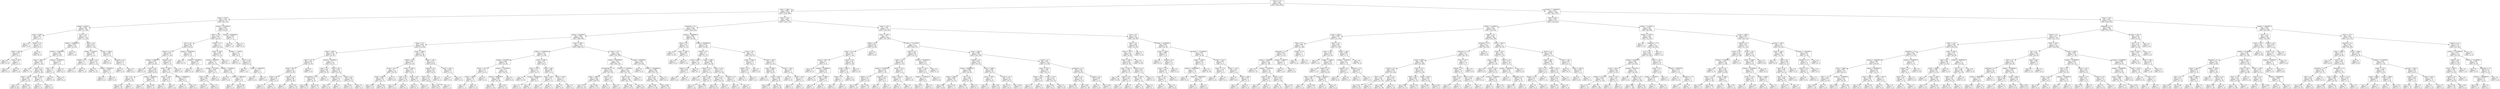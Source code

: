 digraph Tree {
node [shape=box] ;
0 [label="Drama <= 0.5\ngini = 0.491\nsamples = 4587\nvalue = [1985, 2602]"] ;
1 [label="annee <= 1984.5\ngini = 0.489\nsamples = 2318\nvalue = [1330, 988]"] ;
0 -> 1 [labeldistance=2.5, labelangle=45, headlabel="True"] ;
2 [label="annee <= 1976.5\ngini = 0.328\nsamples = 319\nvalue = [66, 253]"] ;
1 -> 2 ;
3 [label="budget <= 95000.0\ngini = 0.169\nsamples = 183\nvalue = [17, 166]"] ;
2 -> 3 ;
4 [label="annee <= 1958.5\ngini = 0.497\nsamples = 13\nvalue = [6, 7]"] ;
3 -> 4 ;
5 [label="gini = 0.0\nsamples = 5\nvalue = [0, 5]"] ;
4 -> 5 ;
6 [label="Thriller <= 0.5\ngini = 0.375\nsamples = 8\nvalue = [6, 2]"] ;
4 -> 6 ;
7 [label="Duree <= 86.0\ngini = 0.245\nsamples = 7\nvalue = [6, 1]"] ;
6 -> 7 ;
8 [label="gini = 0.0\nsamples = 5\nvalue = [5, 0]"] ;
7 -> 8 ;
9 [label="Duree <= 98.0\ngini = 0.5\nsamples = 2\nvalue = [1, 1]"] ;
7 -> 9 ;
10 [label="gini = 0.0\nsamples = 1\nvalue = [0, 1]"] ;
9 -> 10 ;
11 [label="gini = 0.0\nsamples = 1\nvalue = [1, 0]"] ;
9 -> 11 ;
12 [label="gini = 0.0\nsamples = 1\nvalue = [0, 1]"] ;
6 -> 12 ;
13 [label="Sci-Fi <= 0.5\ngini = 0.121\nsamples = 170\nvalue = [11, 159]"] ;
3 -> 13 ;
14 [label="budget <= 22000000.0\ngini = 0.054\nsamples = 145\nvalue = [4, 141]"] ;
13 -> 14 ;
15 [label="budget <= 11000000.0\ngini = 0.041\nsamples = 144\nvalue = [3, 141]"] ;
14 -> 15 ;
16 [label="annee <= 1965.5\ngini = 0.029\nsamples = 137\nvalue = [2, 135]"] ;
15 -> 16 ;
17 [label="gini = 0.0\nsamples = 77\nvalue = [0, 77]"] ;
16 -> 17 ;
18 [label="Family <= 0.5\ngini = 0.064\nsamples = 60\nvalue = [2, 58]"] ;
16 -> 18 ;
19 [label="Duree <= 124.0\ngini = 0.035\nsamples = 56\nvalue = [1, 55]"] ;
18 -> 19 ;
20 [label="gini = 0.0\nsamples = 45\nvalue = [0, 45]"] ;
19 -> 20 ;
21 [label="gini = 0.165\nsamples = 11\nvalue = [1, 10]"] ;
19 -> 21 ;
22 [label="annee <= 1967.0\ngini = 0.375\nsamples = 4\nvalue = [1, 3]"] ;
18 -> 22 ;
23 [label="gini = 0.0\nsamples = 1\nvalue = [1, 0]"] ;
22 -> 23 ;
24 [label="gini = 0.0\nsamples = 3\nvalue = [0, 3]"] ;
22 -> 24 ;
25 [label="budget <= 12500000.0\ngini = 0.245\nsamples = 7\nvalue = [1, 6]"] ;
15 -> 25 ;
26 [label="Sport <= 0.5\ngini = 0.5\nsamples = 2\nvalue = [1, 1]"] ;
25 -> 26 ;
27 [label="gini = 0.0\nsamples = 1\nvalue = [1, 0]"] ;
26 -> 27 ;
28 [label="gini = 0.0\nsamples = 1\nvalue = [0, 1]"] ;
26 -> 28 ;
29 [label="gini = 0.0\nsamples = 5\nvalue = [0, 5]"] ;
25 -> 29 ;
30 [label="gini = 0.0\nsamples = 1\nvalue = [1, 0]"] ;
14 -> 30 ;
31 [label="Action <= 0.5\ngini = 0.403\nsamples = 25\nvalue = [7, 18]"] ;
13 -> 31 ;
32 [label="budget <= 265500.0\ngini = 0.208\nsamples = 17\nvalue = [2, 15]"] ;
31 -> 32 ;
33 [label="Thriller <= 0.5\ngini = 0.5\nsamples = 2\nvalue = [1, 1]"] ;
32 -> 33 ;
34 [label="gini = 0.0\nsamples = 1\nvalue = [0, 1]"] ;
33 -> 34 ;
35 [label="gini = 0.0\nsamples = 1\nvalue = [1, 0]"] ;
33 -> 35 ;
36 [label="Comedy <= 0.5\ngini = 0.124\nsamples = 15\nvalue = [1, 14]"] ;
32 -> 36 ;
37 [label="gini = 0.0\nsamples = 12\nvalue = [0, 12]"] ;
36 -> 37 ;
38 [label="budget <= 3000000.0\ngini = 0.444\nsamples = 3\nvalue = [1, 2]"] ;
36 -> 38 ;
39 [label="gini = 0.0\nsamples = 2\nvalue = [0, 2]"] ;
38 -> 39 ;
40 [label="gini = 0.0\nsamples = 1\nvalue = [1, 0]"] ;
38 -> 40 ;
41 [label="annee <= 1963.0\ngini = 0.469\nsamples = 8\nvalue = [5, 3]"] ;
31 -> 41 ;
42 [label="gini = 0.0\nsamples = 2\nvalue = [0, 2]"] ;
41 -> 42 ;
43 [label="Romance <= 0.5\ngini = 0.278\nsamples = 6\nvalue = [5, 1]"] ;
41 -> 43 ;
44 [label="gini = 0.0\nsamples = 5\nvalue = [5, 0]"] ;
43 -> 44 ;
45 [label="gini = 0.0\nsamples = 1\nvalue = [0, 1]"] ;
43 -> 45 ;
46 [label="budget <= 33250000.0\ngini = 0.461\nsamples = 136\nvalue = [49, 87]"] ;
2 -> 46 ;
47 [label="Horror <= 0.5\ngini = 0.443\nsamples = 127\nvalue = [42, 85]"] ;
46 -> 47 ;
48 [label="Sci-Fi <= 0.5\ngini = 0.362\nsamples = 80\nvalue = [19, 61]"] ;
47 -> 48 ;
49 [label="Fantasy <= 0.5\ngini = 0.419\nsamples = 57\nvalue = [17, 40]"] ;
48 -> 49 ;
50 [label="budget <= 1390000.0\ngini = 0.351\nsamples = 44\nvalue = [10, 34]"] ;
49 -> 50 ;
51 [label="gini = 0.0\nsamples = 2\nvalue = [2, 0]"] ;
50 -> 51 ;
52 [label="Action <= 0.5\ngini = 0.308\nsamples = 42\nvalue = [8, 34]"] ;
50 -> 52 ;
53 [label="War <= 0.5\ngini = 0.191\nsamples = 28\nvalue = [3, 25]"] ;
52 -> 53 ;
54 [label="gini = 0.142\nsamples = 26\nvalue = [2, 24]"] ;
53 -> 54 ;
55 [label="gini = 0.5\nsamples = 2\nvalue = [1, 1]"] ;
53 -> 55 ;
56 [label="budget <= 9500000.0\ngini = 0.459\nsamples = 14\nvalue = [5, 9]"] ;
52 -> 56 ;
57 [label="gini = 0.32\nsamples = 5\nvalue = [4, 1]"] ;
56 -> 57 ;
58 [label="gini = 0.198\nsamples = 9\nvalue = [1, 8]"] ;
56 -> 58 ;
59 [label="Musical <= 0.5\ngini = 0.497\nsamples = 13\nvalue = [7, 6]"] ;
49 -> 59 ;
60 [label="annee <= 1982.5\ngini = 0.48\nsamples = 10\nvalue = [4, 6]"] ;
59 -> 60 ;
61 [label="Duree <= 130.5\ngini = 0.278\nsamples = 6\nvalue = [1, 5]"] ;
60 -> 61 ;
62 [label="gini = 0.0\nsamples = 5\nvalue = [0, 5]"] ;
61 -> 62 ;
63 [label="gini = 0.0\nsamples = 1\nvalue = [1, 0]"] ;
61 -> 63 ;
64 [label="budget <= 29500000.0\ngini = 0.375\nsamples = 4\nvalue = [3, 1]"] ;
60 -> 64 ;
65 [label="gini = 0.0\nsamples = 3\nvalue = [3, 0]"] ;
64 -> 65 ;
66 [label="gini = 0.0\nsamples = 1\nvalue = [0, 1]"] ;
64 -> 66 ;
67 [label="gini = 0.0\nsamples = 3\nvalue = [3, 0]"] ;
59 -> 67 ;
68 [label="budget <= 19000000.0\ngini = 0.159\nsamples = 23\nvalue = [2, 21]"] ;
48 -> 68 ;
69 [label="gini = 0.0\nsamples = 17\nvalue = [0, 17]"] ;
68 -> 69 ;
70 [label="budget <= 24500000.0\ngini = 0.444\nsamples = 6\nvalue = [2, 4]"] ;
68 -> 70 ;
71 [label="gini = 0.0\nsamples = 2\nvalue = [2, 0]"] ;
70 -> 71 ;
72 [label="gini = 0.0\nsamples = 4\nvalue = [0, 4]"] ;
70 -> 72 ;
73 [label="Thriller <= 0.5\ngini = 0.5\nsamples = 47\nvalue = [23, 24]"] ;
47 -> 73 ;
74 [label="Duree <= 108.0\ngini = 0.482\nsamples = 37\nvalue = [15, 22]"] ;
73 -> 74 ;
75 [label="budget <= 900000.0\ngini = 0.5\nsamples = 30\nvalue = [15, 15]"] ;
74 -> 75 ;
76 [label="budget <= 437500.0\ngini = 0.444\nsamples = 15\nvalue = [10, 5]"] ;
75 -> 76 ;
77 [label="Duree <= 87.0\ngini = 0.494\nsamples = 9\nvalue = [4, 5]"] ;
76 -> 77 ;
78 [label="gini = 0.32\nsamples = 5\nvalue = [4, 1]"] ;
77 -> 78 ;
79 [label="gini = 0.0\nsamples = 4\nvalue = [0, 4]"] ;
77 -> 79 ;
80 [label="gini = 0.0\nsamples = 6\nvalue = [6, 0]"] ;
76 -> 80 ;
81 [label="budget <= 2250000.0\ngini = 0.444\nsamples = 15\nvalue = [5, 10]"] ;
75 -> 81 ;
82 [label="gini = 0.0\nsamples = 5\nvalue = [0, 5]"] ;
81 -> 82 ;
83 [label="budget <= 2890000.0\ngini = 0.5\nsamples = 10\nvalue = [5, 5]"] ;
81 -> 83 ;
84 [label="gini = 0.0\nsamples = 2\nvalue = [2, 0]"] ;
83 -> 84 ;
85 [label="gini = 0.469\nsamples = 8\nvalue = [3, 5]"] ;
83 -> 85 ;
86 [label="gini = 0.0\nsamples = 7\nvalue = [0, 7]"] ;
74 -> 86 ;
87 [label="budget <= 775000.0\ngini = 0.32\nsamples = 10\nvalue = [8, 2]"] ;
73 -> 87 ;
88 [label="gini = 0.0\nsamples = 1\nvalue = [0, 1]"] ;
87 -> 88 ;
89 [label="Sci-Fi <= 0.5\ngini = 0.198\nsamples = 9\nvalue = [8, 1]"] ;
87 -> 89 ;
90 [label="gini = 0.0\nsamples = 7\nvalue = [7, 0]"] ;
89 -> 90 ;
91 [label="budget <= 12500000.0\ngini = 0.5\nsamples = 2\nvalue = [1, 1]"] ;
89 -> 91 ;
92 [label="gini = 0.0\nsamples = 1\nvalue = [0, 1]"] ;
91 -> 92 ;
93 [label="gini = 0.0\nsamples = 1\nvalue = [1, 0]"] ;
91 -> 93 ;
94 [label="budget <= 39500000.0\ngini = 0.346\nsamples = 9\nvalue = [7, 2]"] ;
46 -> 94 ;
95 [label="gini = 0.0\nsamples = 7\nvalue = [7, 0]"] ;
94 -> 95 ;
96 [label="gini = 0.0\nsamples = 2\nvalue = [0, 2]"] ;
94 -> 96 ;
97 [label="Duree <= 110.5\ngini = 0.465\nsamples = 1999\nvalue = [1264, 735]"] ;
1 -> 97 ;
98 [label="Animation <= 0.5\ngini = 0.418\nsamples = 1487\nvalue = [1045, 442]"] ;
97 -> 98 ;
99 [label="budget <= 6160000.0\ngini = 0.384\nsamples = 1335\nvalue = [989, 346]"] ;
98 -> 99 ;
100 [label="Horror <= 0.5\ngini = 0.494\nsamples = 222\nvalue = [123, 99]"] ;
99 -> 100 ;
101 [label="annee <= 2003.5\ngini = 0.478\nsamples = 104\nvalue = [41, 63]"] ;
100 -> 101 ;
102 [label="Sport <= 0.5\ngini = 0.343\nsamples = 41\nvalue = [9, 32]"] ;
101 -> 102 ;
103 [label="Duree <= 86.5\ngini = 0.32\nsamples = 40\nvalue = [8, 32]"] ;
102 -> 103 ;
104 [label="Action <= 0.5\ngini = 0.48\nsamples = 5\nvalue = [2, 3]"] ;
103 -> 104 ;
105 [label="gini = 0.0\nsamples = 3\nvalue = [0, 3]"] ;
104 -> 105 ;
106 [label="gini = 0.0\nsamples = 2\nvalue = [2, 0]"] ;
104 -> 106 ;
107 [label="Comedy <= 0.5\ngini = 0.284\nsamples = 35\nvalue = [6, 29]"] ;
103 -> 107 ;
108 [label="gini = 0.0\nsamples = 7\nvalue = [0, 7]"] ;
107 -> 108 ;
109 [label="gini = 0.337\nsamples = 28\nvalue = [6, 22]"] ;
107 -> 109 ;
110 [label="gini = 0.0\nsamples = 1\nvalue = [1, 0]"] ;
102 -> 110 ;
111 [label="budget <= 2950000.0\ngini = 0.5\nsamples = 63\nvalue = [32, 31]"] ;
101 -> 111 ;
112 [label="Crime <= 0.5\ngini = 0.436\nsamples = 28\nvalue = [9, 19]"] ;
111 -> 112 ;
113 [label="Documentary <= 0.5\ngini = 0.476\nsamples = 23\nvalue = [9, 14]"] ;
112 -> 113 ;
114 [label="gini = 0.498\nsamples = 15\nvalue = [8, 7]"] ;
113 -> 114 ;
115 [label="gini = 0.219\nsamples = 8\nvalue = [1, 7]"] ;
113 -> 115 ;
116 [label="gini = 0.0\nsamples = 5\nvalue = [0, 5]"] ;
112 -> 116 ;
117 [label="Duree <= 93.5\ngini = 0.451\nsamples = 35\nvalue = [23, 12]"] ;
111 -> 117 ;
118 [label="Adventure <= 0.5\ngini = 0.124\nsamples = 15\nvalue = [14, 1]"] ;
117 -> 118 ;
119 [label="gini = 0.0\nsamples = 13\nvalue = [13, 0]"] ;
118 -> 119 ;
120 [label="gini = 0.5\nsamples = 2\nvalue = [1, 1]"] ;
118 -> 120 ;
121 [label="Action <= 0.5\ngini = 0.495\nsamples = 20\nvalue = [9, 11]"] ;
117 -> 121 ;
122 [label="gini = 0.391\nsamples = 15\nvalue = [4, 11]"] ;
121 -> 122 ;
123 [label="gini = 0.0\nsamples = 5\nvalue = [5, 0]"] ;
121 -> 123 ;
124 [label="annee <= 2008.5\ngini = 0.424\nsamples = 118\nvalue = [82, 36]"] ;
100 -> 124 ;
125 [label="Thriller <= 0.5\ngini = 0.486\nsamples = 72\nvalue = [42, 30]"] ;
124 -> 125 ;
126 [label="Duree <= 101.5\ngini = 0.5\nsamples = 49\nvalue = [24, 25]"] ;
125 -> 126 ;
127 [label="annee <= 1987.5\ngini = 0.485\nsamples = 41\nvalue = [24, 17]"] ;
126 -> 127 ;
128 [label="gini = 0.444\nsamples = 12\nvalue = [4, 8]"] ;
127 -> 128 ;
129 [label="gini = 0.428\nsamples = 29\nvalue = [20, 9]"] ;
127 -> 129 ;
130 [label="gini = 0.0\nsamples = 8\nvalue = [0, 8]"] ;
126 -> 130 ;
131 [label="annee <= 2006.5\ngini = 0.34\nsamples = 23\nvalue = [18, 5]"] ;
125 -> 131 ;
132 [label="Crime <= 0.5\ngini = 0.198\nsamples = 18\nvalue = [16, 2]"] ;
131 -> 132 ;
133 [label="gini = 0.111\nsamples = 17\nvalue = [16, 1]"] ;
132 -> 133 ;
134 [label="gini = 0.0\nsamples = 1\nvalue = [0, 1]"] ;
132 -> 134 ;
135 [label="Duree <= 97.5\ngini = 0.48\nsamples = 5\nvalue = [2, 3]"] ;
131 -> 135 ;
136 [label="gini = 0.0\nsamples = 3\nvalue = [0, 3]"] ;
135 -> 136 ;
137 [label="gini = 0.0\nsamples = 2\nvalue = [2, 0]"] ;
135 -> 137 ;
138 [label="Duree <= 105.5\ngini = 0.227\nsamples = 46\nvalue = [40, 6]"] ;
124 -> 138 ;
139 [label="Fantasy <= 0.5\ngini = 0.169\nsamples = 43\nvalue = [39, 4]"] ;
138 -> 139 ;
140 [label="Action <= 0.5\ngini = 0.133\nsamples = 42\nvalue = [39, 3]"] ;
139 -> 140 ;
141 [label="gini = 0.095\nsamples = 40\nvalue = [38, 2]"] ;
140 -> 141 ;
142 [label="gini = 0.5\nsamples = 2\nvalue = [1, 1]"] ;
140 -> 142 ;
143 [label="gini = 0.0\nsamples = 1\nvalue = [0, 1]"] ;
139 -> 143 ;
144 [label="annee <= 2011.5\ngini = 0.444\nsamples = 3\nvalue = [1, 2]"] ;
138 -> 144 ;
145 [label="gini = 0.0\nsamples = 1\nvalue = [1, 0]"] ;
144 -> 145 ;
146 [label="gini = 0.0\nsamples = 2\nvalue = [0, 2]"] ;
144 -> 146 ;
147 [label="annee <= 1991.5\ngini = 0.345\nsamples = 1113\nvalue = [866, 247]"] ;
99 -> 147 ;
148 [label="budget <= 27400000.0\ngini = 0.478\nsamples = 124\nvalue = [75, 49]"] ;
147 -> 148 ;
149 [label="budget <= 8750000.0\ngini = 0.494\nsamples = 99\nvalue = [55, 44]"] ;
148 -> 149 ;
150 [label="Duree <= 107.0\ngini = 0.32\nsamples = 15\nvalue = [12, 3]"] ;
149 -> 150 ;
151 [label="annee <= 1985.5\ngini = 0.142\nsamples = 13\nvalue = [12, 1]"] ;
150 -> 151 ;
152 [label="gini = 0.5\nsamples = 2\nvalue = [1, 1]"] ;
151 -> 152 ;
153 [label="gini = 0.0\nsamples = 11\nvalue = [11, 0]"] ;
151 -> 153 ;
154 [label="gini = 0.0\nsamples = 2\nvalue = [0, 2]"] ;
150 -> 154 ;
155 [label="budget <= 25500000.0\ngini = 0.5\nsamples = 84\nvalue = [43, 41]"] ;
149 -> 155 ;
156 [label="budget <= 16950000.0\ngini = 0.498\nsamples = 81\nvalue = [43, 38]"] ;
155 -> 156 ;
157 [label="gini = 0.494\nsamples = 47\nvalue = [21, 26]"] ;
156 -> 157 ;
158 [label="gini = 0.457\nsamples = 34\nvalue = [22, 12]"] ;
156 -> 158 ;
159 [label="gini = 0.0\nsamples = 3\nvalue = [0, 3]"] ;
155 -> 159 ;
160 [label="annee <= 1990.5\ngini = 0.32\nsamples = 25\nvalue = [20, 5]"] ;
148 -> 160 ;
161 [label="Duree <= 107.5\ngini = 0.117\nsamples = 16\nvalue = [15, 1]"] ;
160 -> 161 ;
162 [label="gini = 0.0\nsamples = 13\nvalue = [13, 0]"] ;
161 -> 162 ;
163 [label="budget <= 38500000.0\ngini = 0.444\nsamples = 3\nvalue = [2, 1]"] ;
161 -> 163 ;
164 [label="gini = 0.0\nsamples = 2\nvalue = [2, 0]"] ;
163 -> 164 ;
165 [label="gini = 0.0\nsamples = 1\nvalue = [0, 1]"] ;
163 -> 165 ;
166 [label="Duree <= 99.5\ngini = 0.494\nsamples = 9\nvalue = [5, 4]"] ;
160 -> 166 ;
167 [label="Duree <= 95.0\ngini = 0.375\nsamples = 4\nvalue = [1, 3]"] ;
166 -> 167 ;
168 [label="gini = 0.0\nsamples = 1\nvalue = [1, 0]"] ;
167 -> 168 ;
169 [label="gini = 0.0\nsamples = 3\nvalue = [0, 3]"] ;
167 -> 169 ;
170 [label="Duree <= 109.5\ngini = 0.32\nsamples = 5\nvalue = [4, 1]"] ;
166 -> 170 ;
171 [label="gini = 0.0\nsamples = 4\nvalue = [4, 0]"] ;
170 -> 171 ;
172 [label="gini = 0.0\nsamples = 1\nvalue = [0, 1]"] ;
170 -> 172 ;
173 [label="Duree <= 101.5\ngini = 0.32\nsamples = 989\nvalue = [791, 198]"] ;
147 -> 173 ;
174 [label="budget <= 33950000.0\ngini = 0.28\nsamples = 702\nvalue = [584, 118]"] ;
173 -> 174 ;
175 [label="Documentary <= 0.5\ngini = 0.334\nsamples = 453\nvalue = [357, 96]"] ;
174 -> 175 ;
176 [label="annee <= 1999.5\ngini = 0.326\nsamples = 448\nvalue = [356, 92]"] ;
175 -> 176 ;
177 [label="gini = 0.421\nsamples = 116\nvalue = [81, 35]"] ;
176 -> 177 ;
178 [label="gini = 0.284\nsamples = 332\nvalue = [275, 57]"] ;
176 -> 178 ;
179 [label="Music <= 0.5\ngini = 0.32\nsamples = 5\nvalue = [1, 4]"] ;
175 -> 179 ;
180 [label="gini = 0.0\nsamples = 4\nvalue = [0, 4]"] ;
179 -> 180 ;
181 [label="gini = 0.0\nsamples = 1\nvalue = [1, 0]"] ;
179 -> 181 ;
182 [label="budget <= 177500000.0\ngini = 0.161\nsamples = 249\nvalue = [227, 22]"] ;
174 -> 182 ;
183 [label="Duree <= 99.5\ngini = 0.155\nsamples = 248\nvalue = [227, 21]"] ;
182 -> 183 ;
184 [label="gini = 0.188\nsamples = 200\nvalue = [179, 21]"] ;
183 -> 184 ;
185 [label="gini = 0.0\nsamples = 48\nvalue = [48, 0]"] ;
183 -> 185 ;
186 [label="gini = 0.0\nsamples = 1\nvalue = [0, 1]"] ;
182 -> 186 ;
187 [label="budget <= 6950000.0\ngini = 0.402\nsamples = 287\nvalue = [207, 80]"] ;
173 -> 187 ;
188 [label="gini = 0.0\nsamples = 2\nvalue = [0, 2]"] ;
187 -> 188 ;
189 [label="budget <= 205000000.0\ngini = 0.398\nsamples = 285\nvalue = [207, 78]"] ;
187 -> 189 ;
190 [label="Crime <= 0.5\ngini = 0.393\nsamples = 283\nvalue = [207, 76]"] ;
189 -> 190 ;
191 [label="gini = 0.366\nsamples = 224\nvalue = [170, 54]"] ;
190 -> 191 ;
192 [label="gini = 0.468\nsamples = 59\nvalue = [37, 22]"] ;
190 -> 192 ;
193 [label="gini = 0.0\nsamples = 2\nvalue = [0, 2]"] ;
189 -> 193 ;
194 [label="budget <= 19000000.0\ngini = 0.465\nsamples = 152\nvalue = [56, 96]"] ;
98 -> 194 ;
195 [label="Action <= 0.5\ngini = 0.142\nsamples = 13\nvalue = [1, 12]"] ;
194 -> 195 ;
196 [label="gini = 0.0\nsamples = 10\nvalue = [0, 10]"] ;
195 -> 196 ;
197 [label="annee <= 2007.5\ngini = 0.444\nsamples = 3\nvalue = [1, 2]"] ;
195 -> 197 ;
198 [label="gini = 0.0\nsamples = 2\nvalue = [0, 2]"] ;
197 -> 198 ;
199 [label="gini = 0.0\nsamples = 1\nvalue = [1, 0]"] ;
197 -> 199 ;
200 [label="budget <= 82500000.0\ngini = 0.478\nsamples = 139\nvalue = [55, 84]"] ;
194 -> 200 ;
201 [label="Family <= 0.5\ngini = 0.5\nsamples = 74\nvalue = [37, 37]"] ;
200 -> 201 ;
202 [label="annee <= 2002.5\ngini = 0.32\nsamples = 10\nvalue = [2, 8]"] ;
201 -> 202 ;
203 [label="Musical <= 0.5\ngini = 0.444\nsamples = 3\nvalue = [2, 1]"] ;
202 -> 203 ;
204 [label="gini = 0.0\nsamples = 2\nvalue = [2, 0]"] ;
203 -> 204 ;
205 [label="gini = 0.0\nsamples = 1\nvalue = [0, 1]"] ;
203 -> 205 ;
206 [label="gini = 0.0\nsamples = 7\nvalue = [0, 7]"] ;
202 -> 206 ;
207 [label="annee <= 2000.5\ngini = 0.496\nsamples = 64\nvalue = [35, 29]"] ;
201 -> 207 ;
208 [label="Fantasy <= 0.5\ngini = 0.457\nsamples = 17\nvalue = [6, 11]"] ;
207 -> 208 ;
209 [label="gini = 0.0\nsamples = 4\nvalue = [0, 4]"] ;
208 -> 209 ;
210 [label="Duree <= 84.5\ngini = 0.497\nsamples = 13\nvalue = [6, 7]"] ;
208 -> 210 ;
211 [label="gini = 0.32\nsamples = 5\nvalue = [1, 4]"] ;
210 -> 211 ;
212 [label="gini = 0.469\nsamples = 8\nvalue = [5, 3]"] ;
210 -> 212 ;
213 [label="Duree <= 95.5\ngini = 0.473\nsamples = 47\nvalue = [29, 18]"] ;
207 -> 213 ;
214 [label="Mystery <= 0.5\ngini = 0.444\nsamples = 42\nvalue = [28, 14]"] ;
213 -> 214 ;
215 [label="gini = 0.42\nsamples = 40\nvalue = [28, 12]"] ;
214 -> 215 ;
216 [label="gini = 0.0\nsamples = 2\nvalue = [0, 2]"] ;
214 -> 216 ;
217 [label="Comedy <= 0.5\ngini = 0.32\nsamples = 5\nvalue = [1, 4]"] ;
213 -> 217 ;
218 [label="gini = 0.0\nsamples = 1\nvalue = [1, 0]"] ;
217 -> 218 ;
219 [label="gini = 0.0\nsamples = 4\nvalue = [0, 4]"] ;
217 -> 219 ;
220 [label="Duree <= 84.5\ngini = 0.4\nsamples = 65\nvalue = [18, 47]"] ;
200 -> 220 ;
221 [label="annee <= 2001.0\ngini = 0.375\nsamples = 8\nvalue = [6, 2]"] ;
220 -> 221 ;
222 [label="Thriller <= 0.5\ngini = 0.444\nsamples = 3\nvalue = [1, 2]"] ;
221 -> 222 ;
223 [label="gini = 0.0\nsamples = 2\nvalue = [0, 2]"] ;
222 -> 223 ;
224 [label="gini = 0.0\nsamples = 1\nvalue = [1, 0]"] ;
222 -> 224 ;
225 [label="gini = 0.0\nsamples = 5\nvalue = [5, 0]"] ;
221 -> 225 ;
226 [label="Duree <= 104.5\ngini = 0.332\nsamples = 57\nvalue = [12, 45]"] ;
220 -> 226 ;
227 [label="annee <= 2006.5\ngini = 0.269\nsamples = 50\nvalue = [8, 42]"] ;
226 -> 227 ;
228 [label="gini = 0.0\nsamples = 11\nvalue = [0, 11]"] ;
227 -> 228 ;
229 [label="annee <= 2007.5\ngini = 0.326\nsamples = 39\nvalue = [8, 31]"] ;
227 -> 229 ;
230 [label="gini = 0.444\nsamples = 3\nvalue = [2, 1]"] ;
229 -> 230 ;
231 [label="gini = 0.278\nsamples = 36\nvalue = [6, 30]"] ;
229 -> 231 ;
232 [label="Duree <= 106.5\ngini = 0.49\nsamples = 7\nvalue = [4, 3]"] ;
226 -> 232 ;
233 [label="gini = 0.0\nsamples = 3\nvalue = [3, 0]"] ;
232 -> 233 ;
234 [label="Duree <= 107.5\ngini = 0.375\nsamples = 4\nvalue = [1, 3]"] ;
232 -> 234 ;
235 [label="gini = 0.0\nsamples = 3\nvalue = [0, 3]"] ;
234 -> 235 ;
236 [label="gini = 0.0\nsamples = 1\nvalue = [1, 0]"] ;
234 -> 236 ;
237 [label="Duree <= 134.5\ngini = 0.49\nsamples = 512\nvalue = [219, 293]"] ;
97 -> 237 ;
238 [label="annee <= 1992.5\ngini = 0.5\nsamples = 398\nvalue = [193, 205]"] ;
237 -> 238 ;
239 [label="Family <= 0.5\ngini = 0.355\nsamples = 39\nvalue = [9, 30]"] ;
238 -> 239 ;
240 [label="Duree <= 115.5\ngini = 0.307\nsamples = 37\nvalue = [7, 30]"] ;
239 -> 240 ;
241 [label="annee <= 1987.5\ngini = 0.5\nsamples = 8\nvalue = [4, 4]"] ;
240 -> 241 ;
242 [label="gini = 0.0\nsamples = 2\nvalue = [0, 2]"] ;
241 -> 242 ;
243 [label="budget <= 26500000.0\ngini = 0.444\nsamples = 6\nvalue = [4, 2]"] ;
241 -> 243 ;
244 [label="gini = 0.0\nsamples = 3\nvalue = [3, 0]"] ;
243 -> 244 ;
245 [label="annee <= 1990.5\ngini = 0.444\nsamples = 3\nvalue = [1, 2]"] ;
243 -> 245 ;
246 [label="gini = 0.5\nsamples = 2\nvalue = [1, 1]"] ;
245 -> 246 ;
247 [label="gini = 0.0\nsamples = 1\nvalue = [0, 1]"] ;
245 -> 247 ;
248 [label="Horror <= 0.5\ngini = 0.185\nsamples = 29\nvalue = [3, 26]"] ;
240 -> 248 ;
249 [label="annee <= 1985.5\ngini = 0.071\nsamples = 27\nvalue = [1, 26]"] ;
248 -> 249 ;
250 [label="Action <= 0.5\ngini = 0.5\nsamples = 2\nvalue = [1, 1]"] ;
249 -> 250 ;
251 [label="gini = 0.0\nsamples = 1\nvalue = [0, 1]"] ;
250 -> 251 ;
252 [label="gini = 0.0\nsamples = 1\nvalue = [1, 0]"] ;
250 -> 252 ;
253 [label="gini = 0.0\nsamples = 25\nvalue = [0, 25]"] ;
249 -> 253 ;
254 [label="gini = 0.0\nsamples = 2\nvalue = [2, 0]"] ;
248 -> 254 ;
255 [label="gini = 0.0\nsamples = 2\nvalue = [2, 0]"] ;
239 -> 255 ;
256 [label="budget <= 21170000.0\ngini = 0.5\nsamples = 359\nvalue = [184, 175]"] ;
238 -> 256 ;
257 [label="Horror <= 0.5\ngini = 0.448\nsamples = 56\nvalue = [19, 37]"] ;
256 -> 257 ;
258 [label="Action <= 0.5\ngini = 0.381\nsamples = 43\nvalue = [11, 32]"] ;
257 -> 258 ;
259 [label="budget <= 19105000.0\ngini = 0.313\nsamples = 36\nvalue = [7, 29]"] ;
258 -> 259 ;
260 [label="Comedy <= 0.5\ngini = 0.257\nsamples = 33\nvalue = [5, 28]"] ;
259 -> 260 ;
261 [label="gini = 0.391\nsamples = 15\nvalue = [4, 11]"] ;
260 -> 261 ;
262 [label="gini = 0.105\nsamples = 18\nvalue = [1, 17]"] ;
260 -> 262 ;
263 [label="Romance <= 0.5\ngini = 0.444\nsamples = 3\nvalue = [2, 1]"] ;
259 -> 263 ;
264 [label="gini = 0.0\nsamples = 1\nvalue = [0, 1]"] ;
263 -> 264 ;
265 [label="gini = 0.0\nsamples = 2\nvalue = [2, 0]"] ;
263 -> 265 ;
266 [label="Duree <= 121.5\ngini = 0.49\nsamples = 7\nvalue = [4, 3]"] ;
258 -> 266 ;
267 [label="annee <= 2011.0\ngini = 0.375\nsamples = 4\nvalue = [1, 3]"] ;
266 -> 267 ;
268 [label="gini = 0.0\nsamples = 3\nvalue = [0, 3]"] ;
267 -> 268 ;
269 [label="gini = 0.0\nsamples = 1\nvalue = [1, 0]"] ;
267 -> 269 ;
270 [label="gini = 0.0\nsamples = 3\nvalue = [3, 0]"] ;
266 -> 270 ;
271 [label="budget <= 16500000.0\ngini = 0.473\nsamples = 13\nvalue = [8, 5]"] ;
257 -> 271 ;
272 [label="Duree <= 116.5\ngini = 0.397\nsamples = 11\nvalue = [8, 3]"] ;
271 -> 272 ;
273 [label="budget <= 13250000.0\ngini = 0.5\nsamples = 6\nvalue = [3, 3]"] ;
272 -> 273 ;
274 [label="gini = 0.375\nsamples = 4\nvalue = [3, 1]"] ;
273 -> 274 ;
275 [label="gini = 0.0\nsamples = 2\nvalue = [0, 2]"] ;
273 -> 275 ;
276 [label="gini = 0.0\nsamples = 5\nvalue = [5, 0]"] ;
272 -> 276 ;
277 [label="gini = 0.0\nsamples = 2\nvalue = [0, 2]"] ;
271 -> 277 ;
278 [label="annee <= 2005.5\ngini = 0.496\nsamples = 303\nvalue = [165, 138]"] ;
256 -> 278 ;
279 [label="Comedy <= 0.5\ngini = 0.465\nsamples = 147\nvalue = [93, 54]"] ;
278 -> 279 ;
280 [label="budget <= 49000000.0\ngini = 0.489\nsamples = 101\nvalue = [58, 43]"] ;
279 -> 280 ;
281 [label="annee <= 2000.5\ngini = 0.488\nsamples = 26\nvalue = [11, 15]"] ;
280 -> 281 ;
282 [label="gini = 0.494\nsamples = 18\nvalue = [10, 8]"] ;
281 -> 282 ;
283 [label="gini = 0.219\nsamples = 8\nvalue = [1, 7]"] ;
281 -> 283 ;
284 [label="War <= 0.5\ngini = 0.468\nsamples = 75\nvalue = [47, 28]"] ;
280 -> 284 ;
285 [label="gini = 0.459\nsamples = 73\nvalue = [47, 26]"] ;
284 -> 285 ;
286 [label="gini = 0.0\nsamples = 2\nvalue = [0, 2]"] ;
284 -> 286 ;
287 [label="annee <= 1998.5\ngini = 0.364\nsamples = 46\nvalue = [35, 11]"] ;
279 -> 287 ;
288 [label="annee <= 1993.5\ngini = 0.5\nsamples = 12\nvalue = [6, 6]"] ;
287 -> 288 ;
289 [label="gini = 0.0\nsamples = 2\nvalue = [2, 0]"] ;
288 -> 289 ;
290 [label="gini = 0.48\nsamples = 10\nvalue = [4, 6]"] ;
288 -> 290 ;
291 [label="Duree <= 127.5\ngini = 0.251\nsamples = 34\nvalue = [29, 5]"] ;
287 -> 291 ;
292 [label="gini = 0.175\nsamples = 31\nvalue = [28, 3]"] ;
291 -> 292 ;
293 [label="gini = 0.444\nsamples = 3\nvalue = [1, 2]"] ;
291 -> 293 ;
294 [label="Action <= 0.5\ngini = 0.497\nsamples = 156\nvalue = [72, 84]"] ;
278 -> 294 ;
295 [label="annee <= 2007.5\ngini = 0.465\nsamples = 57\nvalue = [36, 21]"] ;
294 -> 295 ;
296 [label="Duree <= 116.5\ngini = 0.444\nsamples = 12\nvalue = [4, 8]"] ;
295 -> 296 ;
297 [label="gini = 0.5\nsamples = 8\nvalue = [4, 4]"] ;
296 -> 297 ;
298 [label="gini = 0.0\nsamples = 4\nvalue = [0, 4]"] ;
296 -> 298 ;
299 [label="Duree <= 119.5\ngini = 0.411\nsamples = 45\nvalue = [32, 13]"] ;
295 -> 299 ;
300 [label="gini = 0.285\nsamples = 29\nvalue = [24, 5]"] ;
299 -> 300 ;
301 [label="gini = 0.5\nsamples = 16\nvalue = [8, 8]"] ;
299 -> 301 ;
302 [label="Romance <= 0.5\ngini = 0.463\nsamples = 99\nvalue = [36, 63]"] ;
294 -> 302 ;
303 [label="Thriller <= 0.5\ngini = 0.447\nsamples = 92\nvalue = [31, 61]"] ;
302 -> 303 ;
304 [label="gini = 0.363\nsamples = 42\nvalue = [10, 32]"] ;
303 -> 304 ;
305 [label="gini = 0.487\nsamples = 50\nvalue = [21, 29]"] ;
303 -> 305 ;
306 [label="Fantasy <= 0.5\ngini = 0.408\nsamples = 7\nvalue = [5, 2]"] ;
302 -> 306 ;
307 [label="gini = 0.0\nsamples = 4\nvalue = [4, 0]"] ;
306 -> 307 ;
308 [label="gini = 0.444\nsamples = 3\nvalue = [1, 2]"] ;
306 -> 308 ;
309 [label="Sci-Fi <= 0.5\ngini = 0.352\nsamples = 114\nvalue = [26, 88]"] ;
237 -> 309 ;
310 [label="Sport <= 0.5\ngini = 0.248\nsamples = 69\nvalue = [10, 59]"] ;
309 -> 310 ;
311 [label="Duree <= 156.5\ngini = 0.23\nsamples = 68\nvalue = [9, 59]"] ;
310 -> 311 ;
312 [label="Duree <= 145.0\ngini = 0.305\nsamples = 48\nvalue = [9, 39]"] ;
311 -> 312 ;
313 [label="annee <= 2012.5\ngini = 0.128\nsamples = 29\nvalue = [2, 27]"] ;
312 -> 313 ;
314 [label="gini = 0.0\nsamples = 26\nvalue = [0, 26]"] ;
313 -> 314 ;
315 [label="Action <= 0.5\ngini = 0.444\nsamples = 3\nvalue = [2, 1]"] ;
313 -> 315 ;
316 [label="gini = 0.0\nsamples = 2\nvalue = [2, 0]"] ;
315 -> 316 ;
317 [label="gini = 0.0\nsamples = 1\nvalue = [0, 1]"] ;
315 -> 317 ;
318 [label="Western <= 0.5\ngini = 0.465\nsamples = 19\nvalue = [7, 12]"] ;
312 -> 318 ;
319 [label="annee <= 2007.5\ngini = 0.415\nsamples = 17\nvalue = [5, 12]"] ;
318 -> 319 ;
320 [label="gini = 0.5\nsamples = 10\nvalue = [5, 5]"] ;
319 -> 320 ;
321 [label="gini = 0.0\nsamples = 7\nvalue = [0, 7]"] ;
319 -> 321 ;
322 [label="gini = 0.0\nsamples = 2\nvalue = [2, 0]"] ;
318 -> 322 ;
323 [label="gini = 0.0\nsamples = 20\nvalue = [0, 20]"] ;
311 -> 323 ;
324 [label="gini = 0.0\nsamples = 1\nvalue = [1, 0]"] ;
310 -> 324 ;
325 [label="budget <= 65500000.0\ngini = 0.458\nsamples = 45\nvalue = [16, 29]"] ;
309 -> 325 ;
326 [label="annee <= 1986.5\ngini = 0.486\nsamples = 12\nvalue = [7, 5]"] ;
325 -> 326 ;
327 [label="gini = 0.0\nsamples = 2\nvalue = [0, 2]"] ;
326 -> 327 ;
328 [label="Musical <= 0.5\ngini = 0.42\nsamples = 10\nvalue = [7, 3]"] ;
326 -> 328 ;
329 [label="Duree <= 171.0\ngini = 0.346\nsamples = 9\nvalue = [7, 2]"] ;
328 -> 329 ;
330 [label="Duree <= 137.5\ngini = 0.219\nsamples = 8\nvalue = [7, 1]"] ;
329 -> 330 ;
331 [label="gini = 0.5\nsamples = 2\nvalue = [1, 1]"] ;
330 -> 331 ;
332 [label="gini = 0.0\nsamples = 6\nvalue = [6, 0]"] ;
330 -> 332 ;
333 [label="gini = 0.0\nsamples = 1\nvalue = [0, 1]"] ;
329 -> 333 ;
334 [label="gini = 0.0\nsamples = 1\nvalue = [0, 1]"] ;
328 -> 334 ;
335 [label="budget <= 172500000.0\ngini = 0.397\nsamples = 33\nvalue = [9, 24]"] ;
325 -> 335 ;
336 [label="annee <= 2004.0\ngini = 0.255\nsamples = 20\nvalue = [3, 17]"] ;
335 -> 336 ;
337 [label="budget <= 108500000.0\ngini = 0.42\nsamples = 10\nvalue = [3, 7]"] ;
336 -> 337 ;
338 [label="gini = 0.0\nsamples = 5\nvalue = [0, 5]"] ;
337 -> 338 ;
339 [label="budget <= 138500000.0\ngini = 0.48\nsamples = 5\nvalue = [3, 2]"] ;
337 -> 339 ;
340 [label="gini = 0.0\nsamples = 3\nvalue = [3, 0]"] ;
339 -> 340 ;
341 [label="gini = 0.0\nsamples = 2\nvalue = [0, 2]"] ;
339 -> 341 ;
342 [label="gini = 0.0\nsamples = 10\nvalue = [0, 10]"] ;
336 -> 342 ;
343 [label="annee <= 2011.5\ngini = 0.497\nsamples = 13\nvalue = [6, 7]"] ;
335 -> 343 ;
344 [label="Duree <= 177.0\ngini = 0.278\nsamples = 6\nvalue = [5, 1]"] ;
343 -> 344 ;
345 [label="gini = 0.0\nsamples = 5\nvalue = [5, 0]"] ;
344 -> 345 ;
346 [label="gini = 0.0\nsamples = 1\nvalue = [0, 1]"] ;
344 -> 346 ;
347 [label="Duree <= 157.0\ngini = 0.245\nsamples = 7\nvalue = [1, 6]"] ;
343 -> 347 ;
348 [label="gini = 0.0\nsamples = 3\nvalue = [0, 3]"] ;
347 -> 348 ;
349 [label="Duree <= 169.0\ngini = 0.375\nsamples = 4\nvalue = [1, 3]"] ;
347 -> 349 ;
350 [label="gini = 0.0\nsamples = 1\nvalue = [1, 0]"] ;
349 -> 350 ;
351 [label="gini = 0.0\nsamples = 3\nvalue = [0, 3]"] ;
349 -> 351 ;
352 [label="budget <= 15660000.0\ngini = 0.411\nsamples = 2269\nvalue = [655, 1614]"] ;
0 -> 352 [labeldistance=2.5, labelangle=-45, headlabel="False"] ;
353 [label="Duree <= 104.5\ngini = 0.283\nsamples = 1113\nvalue = [190, 923]"] ;
352 -> 353 ;
354 [label="budget <= 2750000.0\ngini = 0.387\nsamples = 480\nvalue = [126, 354]"] ;
353 -> 354 ;
355 [label="annee <= 2004.5\ngini = 0.209\nsamples = 177\nvalue = [21, 156]"] ;
354 -> 355 ;
356 [label="Music <= 0.5\ngini = 0.069\nsamples = 112\nvalue = [4, 108]"] ;
355 -> 356 ;
357 [label="Biography <= 0.5\ngini = 0.053\nsamples = 110\nvalue = [3, 107]"] ;
356 -> 357 ;
358 [label="budget <= 1140000.0\ngini = 0.037\nsamples = 106\nvalue = [2, 104]"] ;
357 -> 358 ;
359 [label="gini = 0.0\nsamples = 72\nvalue = [0, 72]"] ;
358 -> 359 ;
360 [label="budget <= 1225000.0\ngini = 0.111\nsamples = 34\nvalue = [2, 32]"] ;
358 -> 360 ;
361 [label="Duree <= 92.0\ngini = 0.444\nsamples = 3\nvalue = [1, 2]"] ;
360 -> 361 ;
362 [label="gini = 0.0\nsamples = 1\nvalue = [1, 0]"] ;
361 -> 362 ;
363 [label="gini = 0.0\nsamples = 2\nvalue = [0, 2]"] ;
361 -> 363 ;
364 [label="Thriller <= 0.5\ngini = 0.062\nsamples = 31\nvalue = [1, 30]"] ;
360 -> 364 ;
365 [label="gini = 0.0\nsamples = 25\nvalue = [0, 25]"] ;
364 -> 365 ;
366 [label="gini = 0.278\nsamples = 6\nvalue = [1, 5]"] ;
364 -> 366 ;
367 [label="budget <= 709000.0\ngini = 0.375\nsamples = 4\nvalue = [1, 3]"] ;
357 -> 367 ;
368 [label="gini = 0.0\nsamples = 1\nvalue = [1, 0]"] ;
367 -> 368 ;
369 [label="gini = 0.0\nsamples = 3\nvalue = [0, 3]"] ;
367 -> 369 ;
370 [label="Thriller <= 0.5\ngini = 0.5\nsamples = 2\nvalue = [1, 1]"] ;
356 -> 370 ;
371 [label="gini = 0.0\nsamples = 1\nvalue = [1, 0]"] ;
370 -> 371 ;
372 [label="gini = 0.0\nsamples = 1\nvalue = [0, 1]"] ;
370 -> 372 ;
373 [label="Horror <= 0.5\ngini = 0.386\nsamples = 65\nvalue = [17, 48]"] ;
355 -> 373 ;
374 [label="Duree <= 78.5\ngini = 0.306\nsamples = 53\nvalue = [10, 43]"] ;
373 -> 374 ;
375 [label="gini = 0.0\nsamples = 1\nvalue = [1, 0]"] ;
374 -> 375 ;
376 [label="budget <= 11085.0\ngini = 0.286\nsamples = 52\nvalue = [9, 43]"] ;
374 -> 376 ;
377 [label="gini = 0.0\nsamples = 1\nvalue = [1, 0]"] ;
376 -> 377 ;
378 [label="Thriller <= 0.5\ngini = 0.265\nsamples = 51\nvalue = [8, 43]"] ;
376 -> 378 ;
379 [label="Duree <= 89.5\ngini = 0.206\nsamples = 43\nvalue = [5, 38]"] ;
378 -> 379 ;
380 [label="gini = 0.0\nsamples = 11\nvalue = [0, 11]"] ;
379 -> 380 ;
381 [label="gini = 0.264\nsamples = 32\nvalue = [5, 27]"] ;
379 -> 381 ;
382 [label="budget <= 925000.0\ngini = 0.469\nsamples = 8\nvalue = [3, 5]"] ;
378 -> 382 ;
383 [label="gini = 0.0\nsamples = 3\nvalue = [3, 0]"] ;
382 -> 383 ;
384 [label="gini = 0.0\nsamples = 5\nvalue = [0, 5]"] ;
382 -> 384 ;
385 [label="Duree <= 100.5\ngini = 0.486\nsamples = 12\nvalue = [7, 5]"] ;
373 -> 385 ;
386 [label="budget <= 1825000.0\ngini = 0.42\nsamples = 10\nvalue = [7, 3]"] ;
385 -> 386 ;
387 [label="Comedy <= 0.5\ngini = 0.245\nsamples = 7\nvalue = [6, 1]"] ;
386 -> 387 ;
388 [label="gini = 0.0\nsamples = 6\nvalue = [6, 0]"] ;
387 -> 388 ;
389 [label="gini = 0.0\nsamples = 1\nvalue = [0, 1]"] ;
387 -> 389 ;
390 [label="Romance <= 0.5\ngini = 0.444\nsamples = 3\nvalue = [1, 2]"] ;
386 -> 390 ;
391 [label="gini = 0.0\nsamples = 2\nvalue = [0, 2]"] ;
390 -> 391 ;
392 [label="gini = 0.0\nsamples = 1\nvalue = [1, 0]"] ;
390 -> 392 ;
393 [label="gini = 0.0\nsamples = 2\nvalue = [0, 2]"] ;
385 -> 393 ;
394 [label="Thriller <= 0.5\ngini = 0.453\nsamples = 303\nvalue = [105, 198]"] ;
354 -> 394 ;
395 [label="Animation <= 0.5\ngini = 0.411\nsamples = 218\nvalue = [63, 155]"] ;
394 -> 395 ;
396 [label="Adventure <= 0.5\ngini = 0.42\nsamples = 210\nvalue = [63, 147]"] ;
395 -> 396 ;
397 [label="annee <= 2009.5\ngini = 0.408\nsamples = 196\nvalue = [56, 140]"] ;
396 -> 397 ;
398 [label="Comedy <= 0.5\ngini = 0.366\nsamples = 137\nvalue = [33, 104]"] ;
397 -> 398 ;
399 [label="Music <= 0.5\ngini = 0.278\nsamples = 66\nvalue = [11, 55]"] ;
398 -> 399 ;
400 [label="gini = 0.231\nsamples = 60\nvalue = [8, 52]"] ;
399 -> 400 ;
401 [label="gini = 0.5\nsamples = 6\nvalue = [3, 3]"] ;
399 -> 401 ;
402 [label="Crime <= 0.5\ngini = 0.428\nsamples = 71\nvalue = [22, 49]"] ;
398 -> 402 ;
403 [label="gini = 0.461\nsamples = 61\nvalue = [22, 39]"] ;
402 -> 403 ;
404 [label="gini = 0.0\nsamples = 10\nvalue = [0, 10]"] ;
402 -> 404 ;
405 [label="Duree <= 97.5\ngini = 0.476\nsamples = 59\nvalue = [23, 36]"] ;
397 -> 405 ;
406 [label="Duree <= 96.5\ngini = 0.497\nsamples = 28\nvalue = [15, 13]"] ;
405 -> 406 ;
407 [label="gini = 0.496\nsamples = 22\nvalue = [10, 12]"] ;
406 -> 407 ;
408 [label="gini = 0.278\nsamples = 6\nvalue = [5, 1]"] ;
406 -> 408 ;
409 [label="annee <= 2013.5\ngini = 0.383\nsamples = 31\nvalue = [8, 23]"] ;
405 -> 409 ;
410 [label="gini = 0.269\nsamples = 25\nvalue = [4, 21]"] ;
409 -> 410 ;
411 [label="gini = 0.444\nsamples = 6\nvalue = [4, 2]"] ;
409 -> 411 ;
412 [label="Duree <= 101.5\ngini = 0.5\nsamples = 14\nvalue = [7, 7]"] ;
396 -> 412 ;
413 [label="Fantasy <= 0.5\ngini = 0.42\nsamples = 10\nvalue = [3, 7]"] ;
412 -> 413 ;
414 [label="Family <= 0.5\ngini = 0.245\nsamples = 7\nvalue = [1, 6]"] ;
413 -> 414 ;
415 [label="gini = 0.0\nsamples = 5\nvalue = [0, 5]"] ;
414 -> 415 ;
416 [label="gini = 0.5\nsamples = 2\nvalue = [1, 1]"] ;
414 -> 416 ;
417 [label="Duree <= 97.0\ngini = 0.444\nsamples = 3\nvalue = [2, 1]"] ;
413 -> 417 ;
418 [label="gini = 0.0\nsamples = 2\nvalue = [2, 0]"] ;
417 -> 418 ;
419 [label="gini = 0.0\nsamples = 1\nvalue = [0, 1]"] ;
417 -> 419 ;
420 [label="gini = 0.0\nsamples = 4\nvalue = [4, 0]"] ;
412 -> 420 ;
421 [label="gini = 0.0\nsamples = 8\nvalue = [0, 8]"] ;
395 -> 421 ;
422 [label="annee <= 2005.5\ngini = 0.5\nsamples = 85\nvalue = [42, 43]"] ;
394 -> 422 ;
423 [label="Duree <= 95.5\ngini = 0.457\nsamples = 48\nvalue = [17, 31]"] ;
422 -> 423 ;
424 [label="annee <= 1987.5\ngini = 0.496\nsamples = 22\nvalue = [12, 10]"] ;
423 -> 424 ;
425 [label="gini = 0.0\nsamples = 4\nvalue = [0, 4]"] ;
424 -> 425 ;
426 [label="Duree <= 83.0\ngini = 0.444\nsamples = 18\nvalue = [12, 6]"] ;
424 -> 426 ;
427 [label="gini = 0.0\nsamples = 2\nvalue = [0, 2]"] ;
426 -> 427 ;
428 [label="budget <= 5500000.0\ngini = 0.375\nsamples = 16\nvalue = [12, 4]"] ;
426 -> 428 ;
429 [label="gini = 0.5\nsamples = 6\nvalue = [3, 3]"] ;
428 -> 429 ;
430 [label="gini = 0.18\nsamples = 10\nvalue = [9, 1]"] ;
428 -> 430 ;
431 [label="Horror <= 0.5\ngini = 0.311\nsamples = 26\nvalue = [5, 21]"] ;
423 -> 431 ;
432 [label="budget <= 2945000.0\ngini = 0.219\nsamples = 24\nvalue = [3, 21]"] ;
431 -> 432 ;
433 [label="gini = 0.0\nsamples = 1\nvalue = [1, 0]"] ;
432 -> 433 ;
434 [label="Biography <= 0.5\ngini = 0.159\nsamples = 23\nvalue = [2, 21]"] ;
432 -> 434 ;
435 [label="gini = 0.087\nsamples = 22\nvalue = [1, 21]"] ;
434 -> 435 ;
436 [label="gini = 0.0\nsamples = 1\nvalue = [1, 0]"] ;
434 -> 436 ;
437 [label="gini = 0.0\nsamples = 2\nvalue = [2, 0]"] ;
431 -> 437 ;
438 [label="Horror <= 0.5\ngini = 0.438\nsamples = 37\nvalue = [25, 12]"] ;
422 -> 438 ;
439 [label="Duree <= 94.5\ngini = 0.488\nsamples = 26\nvalue = [15, 11]"] ;
438 -> 439 ;
440 [label="Crime <= 0.5\ngini = 0.375\nsamples = 12\nvalue = [9, 3]"] ;
439 -> 440 ;
441 [label="Mystery <= 0.5\ngini = 0.48\nsamples = 5\nvalue = [2, 3]"] ;
440 -> 441 ;
442 [label="gini = 0.0\nsamples = 3\nvalue = [0, 3]"] ;
441 -> 442 ;
443 [label="gini = 0.0\nsamples = 2\nvalue = [2, 0]"] ;
441 -> 443 ;
444 [label="gini = 0.0\nsamples = 7\nvalue = [7, 0]"] ;
440 -> 444 ;
445 [label="Duree <= 102.5\ngini = 0.49\nsamples = 14\nvalue = [6, 8]"] ;
439 -> 445 ;
446 [label="Fantasy <= 0.5\ngini = 0.444\nsamples = 12\nvalue = [4, 8]"] ;
445 -> 446 ;
447 [label="gini = 0.397\nsamples = 11\nvalue = [3, 8]"] ;
446 -> 447 ;
448 [label="gini = 0.0\nsamples = 1\nvalue = [1, 0]"] ;
446 -> 448 ;
449 [label="gini = 0.0\nsamples = 2\nvalue = [2, 0]"] ;
445 -> 449 ;
450 [label="Duree <= 101.5\ngini = 0.165\nsamples = 11\nvalue = [10, 1]"] ;
438 -> 450 ;
451 [label="gini = 0.0\nsamples = 8\nvalue = [8, 0]"] ;
450 -> 451 ;
452 [label="annee <= 2010.0\ngini = 0.444\nsamples = 3\nvalue = [2, 1]"] ;
450 -> 452 ;
453 [label="gini = 0.0\nsamples = 2\nvalue = [2, 0]"] ;
452 -> 453 ;
454 [label="gini = 0.0\nsamples = 1\nvalue = [0, 1]"] ;
452 -> 454 ;
455 [label="budget <= 11158052.5\ngini = 0.182\nsamples = 633\nvalue = [64, 569]"] ;
353 -> 455 ;
456 [label="budget <= 17805.0\ngini = 0.104\nsamples = 456\nvalue = [25, 431]"] ;
455 -> 456 ;
457 [label="gini = 0.0\nsamples = 1\nvalue = [1, 0]"] ;
456 -> 457 ;
458 [label="Animation <= 0.5\ngini = 0.1\nsamples = 455\nvalue = [24, 431]"] ;
456 -> 458 ;
459 [label="Sci-Fi <= 0.5\ngini = 0.096\nsamples = 454\nvalue = [23, 431]"] ;
458 -> 459 ;
460 [label="budget <= 4570000.0\ngini = 0.084\nsamples = 435\nvalue = [19, 416]"] ;
459 -> 460 ;
461 [label="annee <= 2011.5\ngini = 0.026\nsamples = 224\nvalue = [3, 221]"] ;
460 -> 461 ;
462 [label="budget <= 517750.0\ngini = 0.009\nsamples = 211\nvalue = [1, 210]"] ;
461 -> 462 ;
463 [label="gini = 0.117\nsamples = 16\nvalue = [1, 15]"] ;
462 -> 463 ;
464 [label="gini = 0.0\nsamples = 195\nvalue = [0, 195]"] ;
462 -> 464 ;
465 [label="Duree <= 114.0\ngini = 0.26\nsamples = 13\nvalue = [2, 11]"] ;
461 -> 465 ;
466 [label="gini = 0.5\nsamples = 4\nvalue = [2, 2]"] ;
465 -> 466 ;
467 [label="gini = 0.0\nsamples = 9\nvalue = [0, 9]"] ;
465 -> 467 ;
468 [label="budget <= 4614391.5\ngini = 0.14\nsamples = 211\nvalue = [16, 195]"] ;
460 -> 468 ;
469 [label="gini = 0.0\nsamples = 1\nvalue = [1, 0]"] ;
468 -> 469 ;
470 [label="Romance <= 0.5\ngini = 0.133\nsamples = 210\nvalue = [15, 195]"] ;
468 -> 470 ;
471 [label="gini = 0.089\nsamples = 150\nvalue = [7, 143]"] ;
470 -> 471 ;
472 [label="gini = 0.231\nsamples = 60\nvalue = [8, 52]"] ;
470 -> 472 ;
473 [label="Duree <= 112.5\ngini = 0.332\nsamples = 19\nvalue = [4, 15]"] ;
459 -> 473 ;
474 [label="Action <= 0.5\ngini = 0.5\nsamples = 6\nvalue = [3, 3]"] ;
473 -> 474 ;
475 [label="budget <= 1535000.0\ngini = 0.375\nsamples = 4\nvalue = [3, 1]"] ;
474 -> 475 ;
476 [label="gini = 0.0\nsamples = 1\nvalue = [0, 1]"] ;
475 -> 476 ;
477 [label="gini = 0.0\nsamples = 3\nvalue = [3, 0]"] ;
475 -> 477 ;
478 [label="gini = 0.0\nsamples = 2\nvalue = [0, 2]"] ;
474 -> 478 ;
479 [label="budget <= 8200000.0\ngini = 0.142\nsamples = 13\nvalue = [1, 12]"] ;
473 -> 479 ;
480 [label="gini = 0.0\nsamples = 11\nvalue = [0, 11]"] ;
479 -> 480 ;
481 [label="Adventure <= 0.5\ngini = 0.5\nsamples = 2\nvalue = [1, 1]"] ;
479 -> 481 ;
482 [label="gini = 0.0\nsamples = 1\nvalue = [1, 0]"] ;
481 -> 482 ;
483 [label="gini = 0.0\nsamples = 1\nvalue = [0, 1]"] ;
481 -> 483 ;
484 [label="gini = 0.0\nsamples = 1\nvalue = [1, 0]"] ;
458 -> 484 ;
485 [label="annee <= 2009.5\ngini = 0.344\nsamples = 177\nvalue = [39, 138]"] ;
455 -> 485 ;
486 [label="Comedy <= 0.5\ngini = 0.263\nsamples = 135\nvalue = [21, 114]"] ;
485 -> 486 ;
487 [label="Horror <= 0.5\ngini = 0.194\nsamples = 110\nvalue = [12, 98]"] ;
486 -> 487 ;
488 [label="budget <= 11250000.0\ngini = 0.181\nsamples = 109\nvalue = [11, 98]"] ;
487 -> 488 ;
489 [label="gini = 0.0\nsamples = 1\nvalue = [1, 0]"] ;
488 -> 489 ;
490 [label="Music <= 0.5\ngini = 0.168\nsamples = 108\nvalue = [10, 98]"] ;
488 -> 490 ;
491 [label="Duree <= 111.5\ngini = 0.129\nsamples = 101\nvalue = [7, 94]"] ;
490 -> 491 ;
492 [label="gini = 0.351\nsamples = 22\nvalue = [5, 17]"] ;
491 -> 492 ;
493 [label="gini = 0.049\nsamples = 79\nvalue = [2, 77]"] ;
491 -> 493 ;
494 [label="annee <= 1993.5\ngini = 0.49\nsamples = 7\nvalue = [3, 4]"] ;
490 -> 494 ;
495 [label="gini = 0.0\nsamples = 2\nvalue = [0, 2]"] ;
494 -> 495 ;
496 [label="gini = 0.48\nsamples = 5\nvalue = [3, 2]"] ;
494 -> 496 ;
497 [label="gini = 0.0\nsamples = 1\nvalue = [1, 0]"] ;
487 -> 497 ;
498 [label="Duree <= 124.5\ngini = 0.461\nsamples = 25\nvalue = [9, 16]"] ;
486 -> 498 ;
499 [label="annee <= 2006.5\ngini = 0.499\nsamples = 19\nvalue = [9, 10]"] ;
498 -> 499 ;
500 [label="budget <= 14500000.0\ngini = 0.492\nsamples = 16\nvalue = [9, 7]"] ;
499 -> 500 ;
501 [label="Duree <= 112.5\ngini = 0.48\nsamples = 10\nvalue = [4, 6]"] ;
500 -> 501 ;
502 [label="gini = 0.0\nsamples = 3\nvalue = [0, 3]"] ;
501 -> 502 ;
503 [label="gini = 0.49\nsamples = 7\nvalue = [4, 3]"] ;
501 -> 503 ;
504 [label="annee <= 1999.5\ngini = 0.278\nsamples = 6\nvalue = [5, 1]"] ;
500 -> 504 ;
505 [label="gini = 0.0\nsamples = 4\nvalue = [4, 0]"] ;
504 -> 505 ;
506 [label="gini = 0.5\nsamples = 2\nvalue = [1, 1]"] ;
504 -> 506 ;
507 [label="gini = 0.0\nsamples = 3\nvalue = [0, 3]"] ;
499 -> 507 ;
508 [label="gini = 0.0\nsamples = 6\nvalue = [0, 6]"] ;
498 -> 508 ;
509 [label="Duree <= 120.0\ngini = 0.49\nsamples = 42\nvalue = [18, 24]"] ;
485 -> 509 ;
510 [label="Duree <= 106.5\ngini = 0.499\nsamples = 29\nvalue = [15, 14]"] ;
509 -> 510 ;
511 [label="gini = 0.0\nsamples = 3\nvalue = [0, 3]"] ;
510 -> 511 ;
512 [label="Crime <= 0.5\ngini = 0.488\nsamples = 26\nvalue = [15, 11]"] ;
510 -> 512 ;
513 [label="Action <= 0.5\ngini = 0.499\nsamples = 21\nvalue = [10, 11]"] ;
512 -> 513 ;
514 [label="Music <= 0.5\ngini = 0.488\nsamples = 19\nvalue = [8, 11]"] ;
513 -> 514 ;
515 [label="gini = 0.457\nsamples = 17\nvalue = [6, 11]"] ;
514 -> 515 ;
516 [label="gini = 0.0\nsamples = 2\nvalue = [2, 0]"] ;
514 -> 516 ;
517 [label="gini = 0.0\nsamples = 2\nvalue = [2, 0]"] ;
513 -> 517 ;
518 [label="gini = 0.0\nsamples = 5\nvalue = [5, 0]"] ;
512 -> 518 ;
519 [label="budget <= 14345000.0\ngini = 0.355\nsamples = 13\nvalue = [3, 10]"] ;
509 -> 519 ;
520 [label="Romance <= 0.5\ngini = 0.5\nsamples = 6\nvalue = [3, 3]"] ;
519 -> 520 ;
521 [label="History <= 0.5\ngini = 0.375\nsamples = 4\nvalue = [3, 1]"] ;
520 -> 521 ;
522 [label="gini = 0.0\nsamples = 3\nvalue = [3, 0]"] ;
521 -> 522 ;
523 [label="gini = 0.0\nsamples = 1\nvalue = [0, 1]"] ;
521 -> 523 ;
524 [label="gini = 0.0\nsamples = 2\nvalue = [0, 2]"] ;
520 -> 524 ;
525 [label="gini = 0.0\nsamples = 7\nvalue = [0, 7]"] ;
519 -> 525 ;
526 [label="Duree <= 115.5\ngini = 0.481\nsamples = 1156\nvalue = [465, 691]"] ;
352 -> 526 ;
527 [label="Biography <= 0.5\ngini = 0.486\nsamples = 540\nvalue = [315, 225]"] ;
526 -> 527 ;
528 [label="Thriller <= 0.5\ngini = 0.477\nsamples = 512\nvalue = [311, 201]"] ;
527 -> 528 ;
529 [label="Duree <= 107.5\ngini = 0.499\nsamples = 284\nvalue = [149, 135]"] ;
528 -> 529 ;
530 [label="Animation <= 0.5\ngini = 0.481\nsamples = 189\nvalue = [113, 76]"] ;
529 -> 530 ;
531 [label="budget <= 32500000.0\ngini = 0.464\nsamples = 172\nvalue = [109, 63]"] ;
530 -> 531 ;
532 [label="annee <= 1996.5\ngini = 0.495\nsamples = 116\nvalue = [64, 52]"] ;
531 -> 532 ;
533 [label="Music <= 0.5\ngini = 0.444\nsamples = 27\nvalue = [9, 18]"] ;
532 -> 533 ;
534 [label="gini = 0.403\nsamples = 25\nvalue = [7, 18]"] ;
533 -> 534 ;
535 [label="gini = 0.0\nsamples = 2\nvalue = [2, 0]"] ;
533 -> 535 ;
536 [label="budget <= 17600000.0\ngini = 0.472\nsamples = 89\nvalue = [55, 34]"] ;
532 -> 536 ;
537 [label="gini = 0.463\nsamples = 11\nvalue = [4, 7]"] ;
536 -> 537 ;
538 [label="gini = 0.453\nsamples = 78\nvalue = [51, 27]"] ;
536 -> 538 ;
539 [label="budget <= 80500000.0\ngini = 0.316\nsamples = 56\nvalue = [45, 11]"] ;
531 -> 539 ;
540 [label="annee <= 2005.5\ngini = 0.269\nsamples = 50\nvalue = [42, 8]"] ;
539 -> 540 ;
541 [label="gini = 0.121\nsamples = 31\nvalue = [29, 2]"] ;
540 -> 541 ;
542 [label="gini = 0.432\nsamples = 19\nvalue = [13, 6]"] ;
540 -> 542 ;
543 [label="annee <= 2010.5\ngini = 0.5\nsamples = 6\nvalue = [3, 3]"] ;
539 -> 543 ;
544 [label="gini = 0.0\nsamples = 3\nvalue = [0, 3]"] ;
543 -> 544 ;
545 [label="gini = 0.0\nsamples = 3\nvalue = [3, 0]"] ;
543 -> 545 ;
546 [label="budget <= 42500000.0\ngini = 0.36\nsamples = 17\nvalue = [4, 13]"] ;
530 -> 546 ;
547 [label="Comedy <= 0.5\ngini = 0.49\nsamples = 7\nvalue = [4, 3]"] ;
546 -> 547 ;
548 [label="Action <= 0.5\ngini = 0.375\nsamples = 4\nvalue = [1, 3]"] ;
547 -> 548 ;
549 [label="gini = 0.0\nsamples = 3\nvalue = [0, 3]"] ;
548 -> 549 ;
550 [label="gini = 0.0\nsamples = 1\nvalue = [1, 0]"] ;
548 -> 550 ;
551 [label="gini = 0.0\nsamples = 3\nvalue = [3, 0]"] ;
547 -> 551 ;
552 [label="gini = 0.0\nsamples = 10\nvalue = [0, 10]"] ;
546 -> 552 ;
553 [label="annee <= 2005.5\ngini = 0.471\nsamples = 95\nvalue = [36, 59]"] ;
529 -> 553 ;
554 [label="Sport <= 0.5\ngini = 0.386\nsamples = 46\nvalue = [12, 34]"] ;
553 -> 554 ;
555 [label="annee <= 1980.5\ngini = 0.369\nsamples = 45\nvalue = [11, 34]"] ;
554 -> 555 ;
556 [label="gini = 0.0\nsamples = 1\nvalue = [1, 0]"] ;
555 -> 556 ;
557 [label="annee <= 1992.5\ngini = 0.351\nsamples = 44\nvalue = [10, 34]"] ;
555 -> 557 ;
558 [label="gini = 0.0\nsamples = 10\nvalue = [0, 10]"] ;
557 -> 558 ;
559 [label="gini = 0.415\nsamples = 34\nvalue = [10, 24]"] ;
557 -> 559 ;
560 [label="gini = 0.0\nsamples = 1\nvalue = [1, 0]"] ;
554 -> 560 ;
561 [label="budget <= 100000000.0\ngini = 0.5\nsamples = 49\nvalue = [24, 25]"] ;
553 -> 561 ;
562 [label="Music <= 0.5\ngini = 0.496\nsamples = 46\nvalue = [21, 25]"] ;
561 -> 562 ;
563 [label="Family <= 0.5\ngini = 0.491\nsamples = 44\nvalue = [19, 25]"] ;
562 -> 563 ;
564 [label="gini = 0.497\nsamples = 41\nvalue = [19, 22]"] ;
563 -> 564 ;
565 [label="gini = 0.0\nsamples = 3\nvalue = [0, 3]"] ;
563 -> 565 ;
566 [label="gini = 0.0\nsamples = 2\nvalue = [2, 0]"] ;
562 -> 566 ;
567 [label="gini = 0.0\nsamples = 3\nvalue = [3, 0]"] ;
561 -> 567 ;
568 [label="Duree <= 104.5\ngini = 0.411\nsamples = 228\nvalue = [162, 66]"] ;
528 -> 568 ;
569 [label="War <= 0.5\ngini = 0.308\nsamples = 105\nvalue = [85, 20]"] ;
568 -> 569 ;
570 [label="Crime <= 0.5\ngini = 0.291\nsamples = 102\nvalue = [84, 18]"] ;
569 -> 570 ;
571 [label="Animation <= 0.5\ngini = 0.153\nsamples = 48\nvalue = [44, 4]"] ;
570 -> 571 ;
572 [label="budget <= 49000000.0\ngini = 0.12\nsamples = 47\nvalue = [44, 3]"] ;
571 -> 572 ;
573 [label="gini = 0.053\nsamples = 37\nvalue = [36, 1]"] ;
572 -> 573 ;
574 [label="gini = 0.32\nsamples = 10\nvalue = [8, 2]"] ;
572 -> 574 ;
575 [label="gini = 0.0\nsamples = 1\nvalue = [0, 1]"] ;
571 -> 575 ;
576 [label="budget <= 21000000.0\ngini = 0.384\nsamples = 54\nvalue = [40, 14]"] ;
570 -> 576 ;
577 [label="Duree <= 93.0\ngini = 0.486\nsamples = 12\nvalue = [5, 7]"] ;
576 -> 577 ;
578 [label="gini = 0.0\nsamples = 2\nvalue = [2, 0]"] ;
577 -> 578 ;
579 [label="gini = 0.42\nsamples = 10\nvalue = [3, 7]"] ;
577 -> 579 ;
580 [label="annee <= 2005.5\ngini = 0.278\nsamples = 42\nvalue = [35, 7]"] ;
576 -> 580 ;
581 [label="gini = 0.397\nsamples = 22\nvalue = [16, 6]"] ;
580 -> 581 ;
582 [label="gini = 0.095\nsamples = 20\nvalue = [19, 1]"] ;
580 -> 582 ;
583 [label="Duree <= 96.5\ngini = 0.444\nsamples = 3\nvalue = [1, 2]"] ;
569 -> 583 ;
584 [label="gini = 0.0\nsamples = 1\nvalue = [1, 0]"] ;
583 -> 584 ;
585 [label="gini = 0.0\nsamples = 2\nvalue = [0, 2]"] ;
583 -> 585 ;
586 [label="annee <= 2004.5\ngini = 0.468\nsamples = 123\nvalue = [77, 46]"] ;
568 -> 586 ;
587 [label="budget <= 37000000.0\ngini = 0.354\nsamples = 61\nvalue = [47, 14]"] ;
586 -> 587 ;
588 [label="Crime <= 0.5\ngini = 0.473\nsamples = 26\nvalue = [16, 10]"] ;
587 -> 588 ;
589 [label="Duree <= 110.5\ngini = 0.48\nsamples = 10\nvalue = [4, 6]"] ;
588 -> 589 ;
590 [label="gini = 0.49\nsamples = 7\nvalue = [4, 3]"] ;
589 -> 590 ;
591 [label="gini = 0.0\nsamples = 3\nvalue = [0, 3]"] ;
589 -> 591 ;
592 [label="budget <= 19500000.0\ngini = 0.375\nsamples = 16\nvalue = [12, 4]"] ;
588 -> 592 ;
593 [label="gini = 0.0\nsamples = 1\nvalue = [0, 1]"] ;
592 -> 593 ;
594 [label="gini = 0.32\nsamples = 15\nvalue = [12, 3]"] ;
592 -> 594 ;
595 [label="Duree <= 107.5\ngini = 0.202\nsamples = 35\nvalue = [31, 4]"] ;
587 -> 595 ;
596 [label="Mystery <= 0.5\ngini = 0.42\nsamples = 10\nvalue = [7, 3]"] ;
595 -> 596 ;
597 [label="gini = 0.219\nsamples = 8\nvalue = [7, 1]"] ;
596 -> 597 ;
598 [label="gini = 0.0\nsamples = 2\nvalue = [0, 2]"] ;
596 -> 598 ;
599 [label="Horror <= 0.5\ngini = 0.077\nsamples = 25\nvalue = [24, 1]"] ;
595 -> 599 ;
600 [label="gini = 0.0\nsamples = 23\nvalue = [23, 0]"] ;
599 -> 600 ;
601 [label="gini = 0.5\nsamples = 2\nvalue = [1, 1]"] ;
599 -> 601 ;
602 [label="budget <= 42500000.0\ngini = 0.499\nsamples = 62\nvalue = [30, 32]"] ;
586 -> 602 ;
603 [label="budget <= 34450000.0\ngini = 0.478\nsamples = 48\nvalue = [29, 19]"] ;
602 -> 603 ;
604 [label="annee <= 2008.5\ngini = 0.499\nsamples = 40\nvalue = [21, 19]"] ;
603 -> 604 ;
605 [label="gini = 0.472\nsamples = 21\nvalue = [8, 13]"] ;
604 -> 605 ;
606 [label="gini = 0.432\nsamples = 19\nvalue = [13, 6]"] ;
604 -> 606 ;
607 [label="gini = 0.0\nsamples = 8\nvalue = [8, 0]"] ;
603 -> 607 ;
608 [label="annee <= 2014.0\ngini = 0.133\nsamples = 14\nvalue = [1, 13]"] ;
602 -> 608 ;
609 [label="gini = 0.0\nsamples = 12\nvalue = [0, 12]"] ;
608 -> 609 ;
610 [label="Crime <= 0.5\ngini = 0.5\nsamples = 2\nvalue = [1, 1]"] ;
608 -> 610 ;
611 [label="gini = 0.0\nsamples = 1\nvalue = [1, 0]"] ;
610 -> 611 ;
612 [label="gini = 0.0\nsamples = 1\nvalue = [0, 1]"] ;
610 -> 612 ;
613 [label="annee <= 2011.5\ngini = 0.245\nsamples = 28\nvalue = [4, 24]"] ;
527 -> 613 ;
614 [label="Sci-Fi <= 0.5\ngini = 0.142\nsamples = 26\nvalue = [2, 24]"] ;
613 -> 614 ;
615 [label="annee <= 2010.5\ngini = 0.077\nsamples = 25\nvalue = [1, 24]"] ;
614 -> 615 ;
616 [label="gini = 0.0\nsamples = 22\nvalue = [0, 22]"] ;
615 -> 616 ;
617 [label="Duree <= 102.5\ngini = 0.444\nsamples = 3\nvalue = [1, 2]"] ;
615 -> 617 ;
618 [label="gini = 0.0\nsamples = 1\nvalue = [1, 0]"] ;
617 -> 618 ;
619 [label="gini = 0.0\nsamples = 2\nvalue = [0, 2]"] ;
617 -> 619 ;
620 [label="gini = 0.0\nsamples = 1\nvalue = [1, 0]"] ;
614 -> 620 ;
621 [label="gini = 0.0\nsamples = 2\nvalue = [2, 0]"] ;
613 -> 621 ;
622 [label="budget <= 36500000.0\ngini = 0.368\nsamples = 616\nvalue = [150, 466]"] ;
526 -> 622 ;
623 [label="Sci-Fi <= 0.5\ngini = 0.216\nsamples = 292\nvalue = [36, 256]"] ;
622 -> 623 ;
624 [label="Duree <= 141.5\ngini = 0.195\nsamples = 283\nvalue = [31, 252]"] ;
623 -> 624 ;
625 [label="budget <= 24750000.0\ngini = 0.238\nsamples = 225\nvalue = [31, 194]"] ;
624 -> 625 ;
626 [label="Romance <= 0.5\ngini = 0.161\nsamples = 102\nvalue = [9, 93]"] ;
625 -> 626 ;
627 [label="Duree <= 140.5\ngini = 0.097\nsamples = 78\nvalue = [4, 74]"] ;
626 -> 627 ;
628 [label="Sport <= 0.5\ngini = 0.077\nsamples = 75\nvalue = [3, 72]"] ;
627 -> 628 ;
629 [label="gini = 0.057\nsamples = 68\nvalue = [2, 66]"] ;
628 -> 629 ;
630 [label="gini = 0.245\nsamples = 7\nvalue = [1, 6]"] ;
628 -> 630 ;
631 [label="annee <= 2005.0\ngini = 0.444\nsamples = 3\nvalue = [1, 2]"] ;
627 -> 631 ;
632 [label="gini = 0.0\nsamples = 1\nvalue = [1, 0]"] ;
631 -> 632 ;
633 [label="gini = 0.0\nsamples = 2\nvalue = [0, 2]"] ;
631 -> 633 ;
634 [label="annee <= 1986.5\ngini = 0.33\nsamples = 24\nvalue = [5, 19]"] ;
626 -> 634 ;
635 [label="gini = 0.0\nsamples = 1\nvalue = [1, 0]"] ;
634 -> 635 ;
636 [label="Musical <= 0.5\ngini = 0.287\nsamples = 23\nvalue = [4, 19]"] ;
634 -> 636 ;
637 [label="gini = 0.236\nsamples = 22\nvalue = [3, 19]"] ;
636 -> 637 ;
638 [label="gini = 0.0\nsamples = 1\nvalue = [1, 0]"] ;
636 -> 638 ;
639 [label="annee <= 2011.5\ngini = 0.294\nsamples = 123\nvalue = [22, 101]"] ;
625 -> 639 ;
640 [label="Duree <= 140.5\ngini = 0.237\nsamples = 102\nvalue = [14, 88]"] ;
639 -> 640 ;
641 [label="Horror <= 0.5\ngini = 0.224\nsamples = 101\nvalue = [13, 88]"] ;
640 -> 641 ;
642 [label="gini = 0.211\nsamples = 100\nvalue = [12, 88]"] ;
641 -> 642 ;
643 [label="gini = 0.0\nsamples = 1\nvalue = [1, 0]"] ;
641 -> 643 ;
644 [label="gini = 0.0\nsamples = 1\nvalue = [1, 0]"] ;
640 -> 644 ;
645 [label="Duree <= 126.0\ngini = 0.472\nsamples = 21\nvalue = [8, 13]"] ;
639 -> 645 ;
646 [label="Action <= 0.5\ngini = 0.18\nsamples = 10\nvalue = [1, 9]"] ;
645 -> 646 ;
647 [label="gini = 0.0\nsamples = 7\nvalue = [0, 7]"] ;
646 -> 647 ;
648 [label="gini = 0.444\nsamples = 3\nvalue = [1, 2]"] ;
646 -> 648 ;
649 [label="budget <= 29000000.0\ngini = 0.463\nsamples = 11\nvalue = [7, 4]"] ;
645 -> 649 ;
650 [label="gini = 0.0\nsamples = 6\nvalue = [6, 0]"] ;
649 -> 650 ;
651 [label="gini = 0.32\nsamples = 5\nvalue = [1, 4]"] ;
649 -> 651 ;
652 [label="gini = 0.0\nsamples = 58\nvalue = [0, 58]"] ;
624 -> 652 ;
653 [label="Fantasy <= 0.5\ngini = 0.494\nsamples = 9\nvalue = [5, 4]"] ;
623 -> 653 ;
654 [label="Action <= 0.5\ngini = 0.49\nsamples = 7\nvalue = [3, 4]"] ;
653 -> 654 ;
655 [label="budget <= 18200435.0\ngini = 0.32\nsamples = 5\nvalue = [1, 4]"] ;
654 -> 655 ;
656 [label="gini = 0.0\nsamples = 1\nvalue = [1, 0]"] ;
655 -> 656 ;
657 [label="gini = 0.0\nsamples = 4\nvalue = [0, 4]"] ;
655 -> 657 ;
658 [label="gini = 0.0\nsamples = 2\nvalue = [2, 0]"] ;
654 -> 658 ;
659 [label="gini = 0.0\nsamples = 2\nvalue = [2, 0]"] ;
653 -> 659 ;
660 [label="Duree <= 137.5\ngini = 0.456\nsamples = 324\nvalue = [114, 210]"] ;
622 -> 660 ;
661 [label="Romance <= 0.5\ngini = 0.497\nsamples = 203\nvalue = [94, 109]"] ;
660 -> 661 ;
662 [label="annee <= 1991.0\ngini = 0.473\nsamples = 151\nvalue = [58, 93]"] ;
661 -> 662 ;
663 [label="gini = 0.0\nsamples = 4\nvalue = [4, 0]"] ;
662 -> 663 ;
664 [label="Action <= 0.5\ngini = 0.465\nsamples = 147\nvalue = [54, 93]"] ;
662 -> 664 ;
665 [label="Adventure <= 0.5\ngini = 0.431\nsamples = 105\nvalue = [33, 72]"] ;
664 -> 665 ;
666 [label="Sport <= 0.5\ngini = 0.456\nsamples = 94\nvalue = [33, 61]"] ;
665 -> 666 ;
667 [label="gini = 0.473\nsamples = 86\nvalue = [33, 53]"] ;
666 -> 667 ;
668 [label="gini = 0.0\nsamples = 8\nvalue = [0, 8]"] ;
666 -> 668 ;
669 [label="gini = 0.0\nsamples = 11\nvalue = [0, 11]"] ;
665 -> 669 ;
670 [label="Adventure <= 0.5\ngini = 0.5\nsamples = 42\nvalue = [21, 21]"] ;
664 -> 670 ;
671 [label="annee <= 2003.5\ngini = 0.484\nsamples = 34\nvalue = [14, 20]"] ;
670 -> 671 ;
672 [label="gini = 0.494\nsamples = 18\nvalue = [10, 8]"] ;
671 -> 672 ;
673 [label="gini = 0.375\nsamples = 16\nvalue = [4, 12]"] ;
671 -> 673 ;
674 [label="Duree <= 121.0\ngini = 0.219\nsamples = 8\nvalue = [7, 1]"] ;
670 -> 674 ;
675 [label="gini = 0.0\nsamples = 1\nvalue = [0, 1]"] ;
674 -> 675 ;
676 [label="gini = 0.0\nsamples = 7\nvalue = [7, 0]"] ;
674 -> 676 ;
677 [label="annee <= 1996.5\ngini = 0.426\nsamples = 52\nvalue = [36, 16]"] ;
661 -> 677 ;
678 [label="gini = 0.0\nsamples = 9\nvalue = [9, 0]"] ;
677 -> 678 ;
679 [label="budget <= 53750000.0\ngini = 0.467\nsamples = 43\nvalue = [27, 16]"] ;
677 -> 679 ;
680 [label="Duree <= 122.5\ngini = 0.494\nsamples = 18\nvalue = [8, 10]"] ;
679 -> 680 ;
681 [label="annee <= 2009.5\ngini = 0.408\nsamples = 7\nvalue = [5, 2]"] ;
680 -> 681 ;
682 [label="gini = 0.0\nsamples = 5\nvalue = [5, 0]"] ;
681 -> 682 ;
683 [label="gini = 0.0\nsamples = 2\nvalue = [0, 2]"] ;
681 -> 683 ;
684 [label="annee <= 2008.0\ngini = 0.397\nsamples = 11\nvalue = [3, 8]"] ;
680 -> 684 ;
685 [label="gini = 0.0\nsamples = 7\nvalue = [0, 7]"] ;
684 -> 685 ;
686 [label="gini = 0.375\nsamples = 4\nvalue = [3, 1]"] ;
684 -> 686 ;
687 [label="annee <= 2002.5\ngini = 0.365\nsamples = 25\nvalue = [19, 6]"] ;
679 -> 687 ;
688 [label="Fantasy <= 0.5\ngini = 0.486\nsamples = 12\nvalue = [7, 5]"] ;
687 -> 688 ;
689 [label="gini = 0.42\nsamples = 10\nvalue = [7, 3]"] ;
688 -> 689 ;
690 [label="gini = 0.0\nsamples = 2\nvalue = [0, 2]"] ;
688 -> 690 ;
691 [label="annee <= 2014.5\ngini = 0.142\nsamples = 13\nvalue = [12, 1]"] ;
687 -> 691 ;
692 [label="gini = 0.0\nsamples = 12\nvalue = [12, 0]"] ;
691 -> 692 ;
693 [label="gini = 0.0\nsamples = 1\nvalue = [0, 1]"] ;
691 -> 693 ;
694 [label="Western <= 0.5\ngini = 0.276\nsamples = 121\nvalue = [20, 101]"] ;
660 -> 694 ;
695 [label="budget <= 112500000.0\ngini = 0.257\nsamples = 119\nvalue = [18, 101]"] ;
694 -> 695 ;
696 [label="Family <= 0.5\ngini = 0.206\nsamples = 103\nvalue = [12, 91]"] ;
695 -> 696 ;
697 [label="Duree <= 260.0\ngini = 0.192\nsamples = 102\nvalue = [11, 91]"] ;
696 -> 697 ;
698 [label="Comedy <= 0.5\ngini = 0.178\nsamples = 101\nvalue = [10, 91]"] ;
697 -> 698 ;
699 [label="gini = 0.138\nsamples = 94\nvalue = [7, 87]"] ;
698 -> 699 ;
700 [label="gini = 0.49\nsamples = 7\nvalue = [3, 4]"] ;
698 -> 700 ;
701 [label="gini = 0.0\nsamples = 1\nvalue = [1, 0]"] ;
697 -> 701 ;
702 [label="gini = 0.0\nsamples = 1\nvalue = [1, 0]"] ;
696 -> 702 ;
703 [label="budget <= 127500000.0\ngini = 0.469\nsamples = 16\nvalue = [6, 10]"] ;
695 -> 703 ;
704 [label="gini = 0.0\nsamples = 3\nvalue = [3, 0]"] ;
703 -> 704 ;
705 [label="Biography <= 0.5\ngini = 0.355\nsamples = 13\nvalue = [3, 10]"] ;
703 -> 705 ;
706 [label="budget <= 145000000.0\ngini = 0.278\nsamples = 12\nvalue = [2, 10]"] ;
705 -> 706 ;
707 [label="gini = 0.48\nsamples = 5\nvalue = [2, 3]"] ;
706 -> 707 ;
708 [label="gini = 0.0\nsamples = 7\nvalue = [0, 7]"] ;
706 -> 708 ;
709 [label="gini = 0.0\nsamples = 1\nvalue = [1, 0]"] ;
705 -> 709 ;
710 [label="gini = 0.0\nsamples = 2\nvalue = [2, 0]"] ;
694 -> 710 ;
}